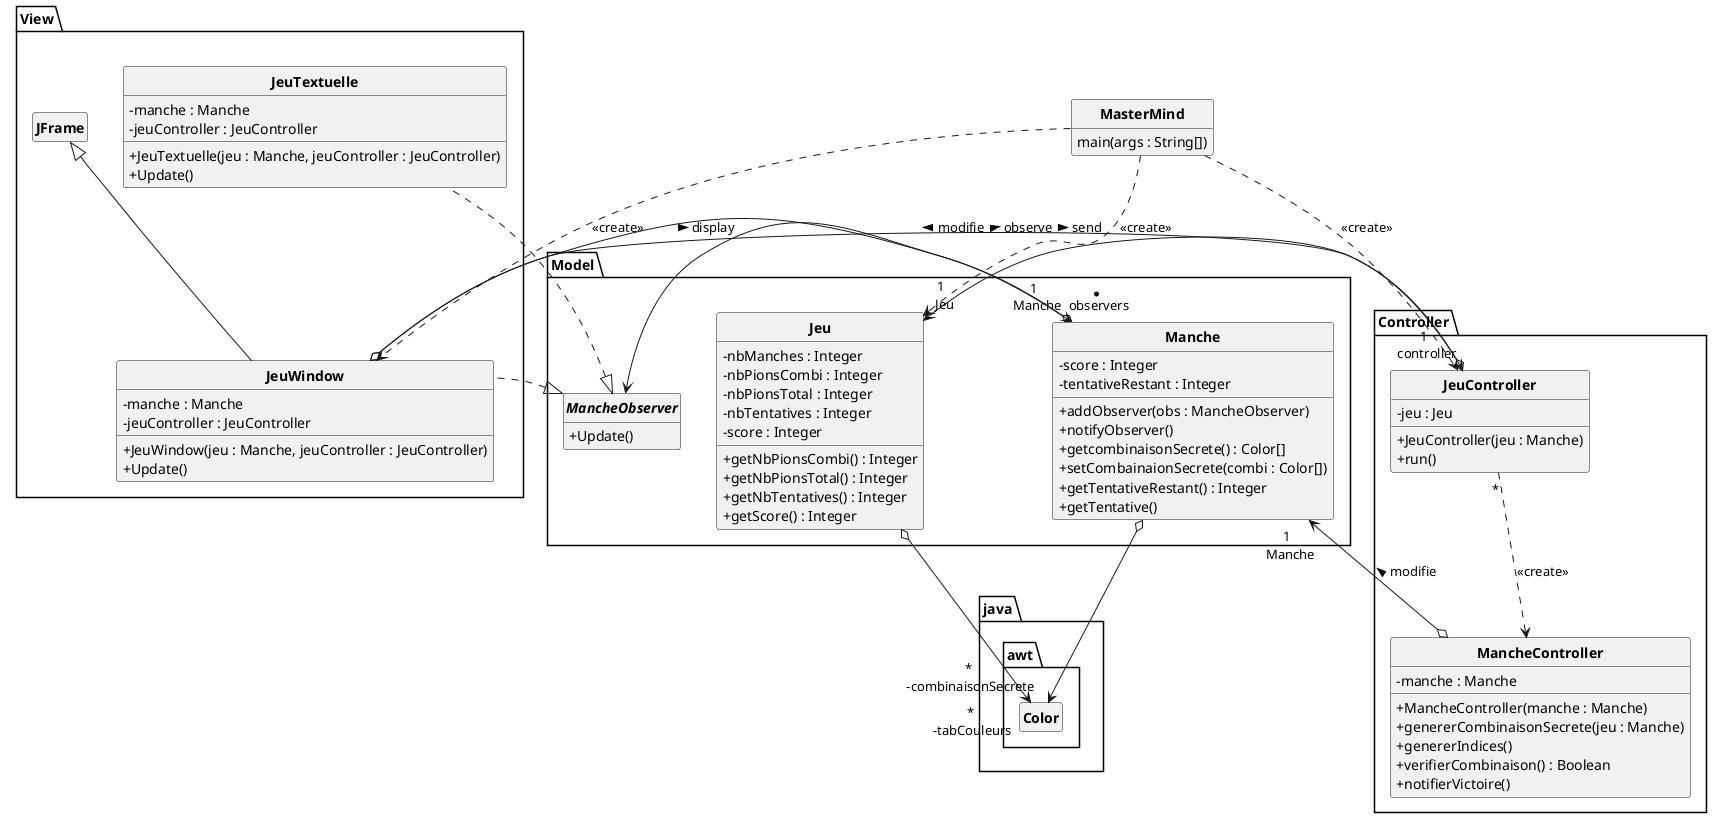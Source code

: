@startuml
'https://plantuml.com/class-diagram

skinparam classAttributeIconSize 0
skinparam classFontStyle Bold
skinparam style strictuml
hide empty members

package Controller{
    class JeuController{
        - jeu : Jeu
        + JeuController(jeu : Manche)
        + run()
    }

    class MancheController
    {
        - manche : Manche
        + MancheController(manche : Manche)
        + genererCombinaisonSecrete(jeu : Manche)
        + genererIndices()
        + verifierCombinaison() : Boolean
        + notifierVictoire()
    }
}

package java.awt{
    class Color
}

package Model{

    class Jeu{
        - nbManches : Integer
        - nbPionsCombi : Integer
        - nbPionsTotal : Integer
        - nbTentatives : Integer
        - score : Integer
        + getNbPionsCombi() : Integer
        + getNbPionsTotal() : Integer
        + getNbTentatives() : Integer
        + getScore() : Integer
    }
    '''Jeu o--> "*\n-manches"Manche
    class Manche {
        - score : Integer
        - tentativeRestant : Integer
        + addObserver(obs : MancheObserver)
        + notifyObserver()
        + getcombinaisonSecrete() : Color[]
        + setCombainaionSecrete(combi : Color[])
        + getTentativeRestant() : Integer
        + getTentative()
    }

    Jeu o-d->"*\n -tabCouleurs" Color
    Manche o-d->"*\n -combinaisonSecrete" Color

    interface MancheObserver{
       + Update()
    }
}
package View{

    class JeuWindow extends JFrame implements Model.MancheObserver{
        - manche : Manche
        - jeuController : JeuController
        + JeuWindow(jeu : Manche, jeuController : JeuController)
        + Update()

    }

    class JeuTextuelle implements Model.MancheObserver
    {
        -manche : Manche
        -jeuController : JeuController
        +JeuTextuelle(jeu : Manche, jeuController : JeuController)
        +Update()
    }
}
class MasterMind
{
    main(args : String[])
}
View.JeuWindow o-> "1 \n controller"Controller.JeuController : > send
View.JeuWindow o->"1 \n Manche" Model.Manche : > display
MasterMind ..> View.JeuWindow : <<create>>
MasterMind ..> Controller.JeuController : <<create>>
MasterMind ..> Model.Jeu: <<create>>
Controller.JeuController "*" ..> Controller.MancheController : <<create>>
Model.Manche "* \n observers" o-> Model.MancheObserver : < observe
Controller.MancheController o->"1 \n Manche" Model.Manche : > modifie
Controller.JeuController o->"1 \n Jeu" Model.Jeu : > modifie
@enduml

Evolutions de la conception :
- utilisation de la classe Color de java.awt pour les couleurs des pions
- création d'une classe Manche qui va faire ce qui était prévu pour la classe Jeu.
- classe Jeu ne possédera que le score global et les différentes manches
